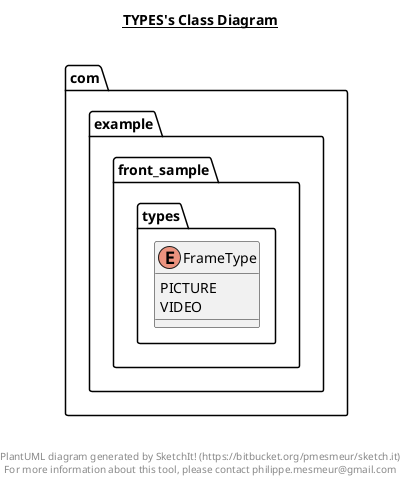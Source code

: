 @startuml

title __TYPES's Class Diagram__\n

  namespace com.example.front_sample {
    namespace types {
      enum FrameType {
        PICTURE
        VIDEO
      }
    }
  }
  



right footer


PlantUML diagram generated by SketchIt! (https://bitbucket.org/pmesmeur/sketch.it)
For more information about this tool, please contact philippe.mesmeur@gmail.com
endfooter

@enduml
